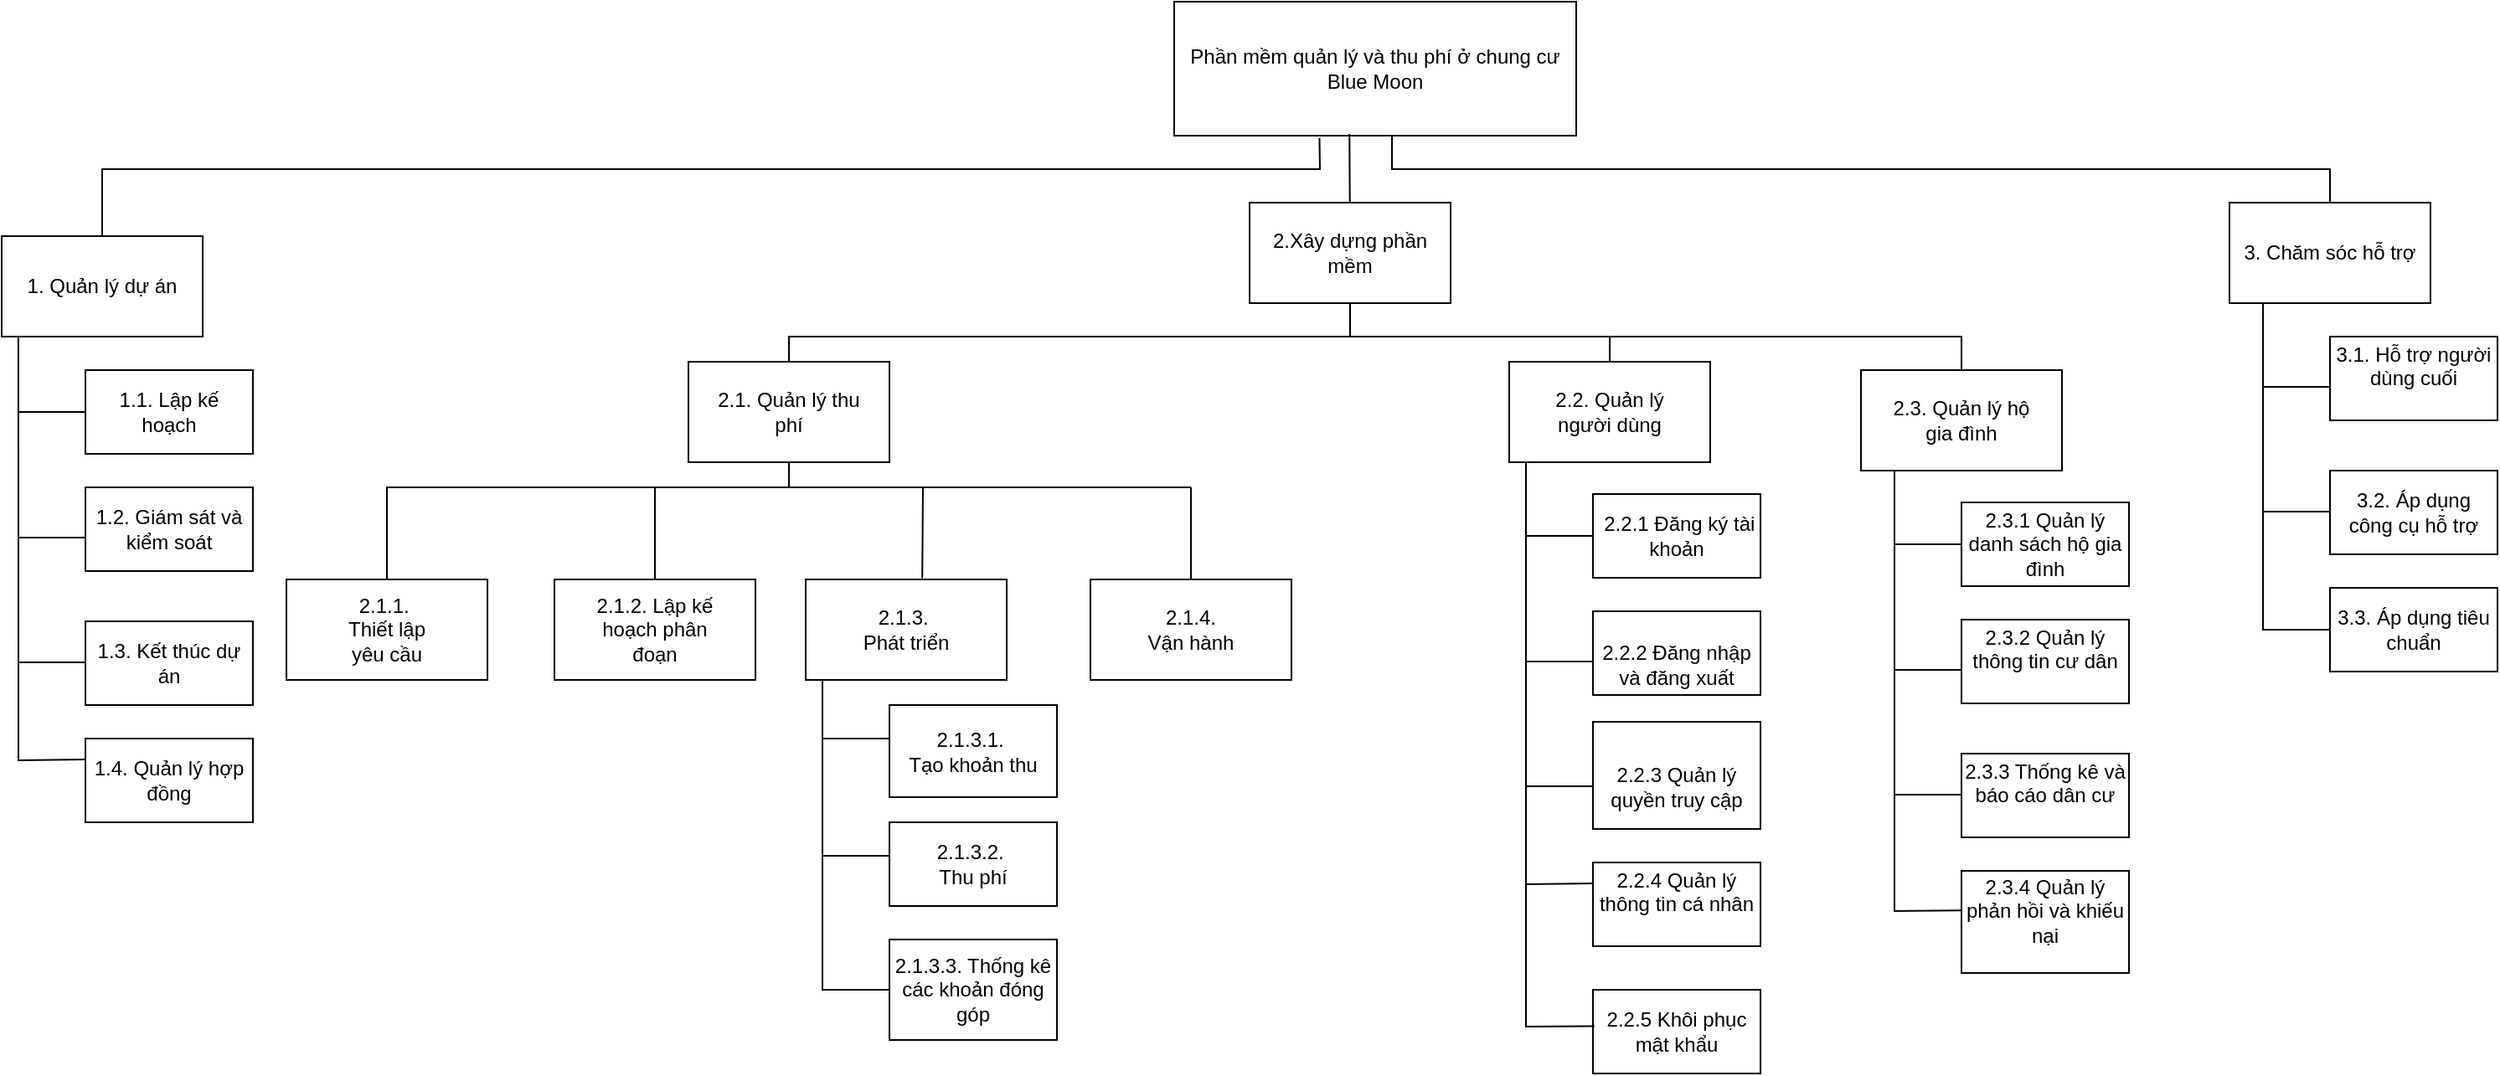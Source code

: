 <mxfile version="24.4.8" type="device">
  <diagram name="Page-1" id="k5kNYtwtWH9kNCxRxYLz">
    <mxGraphModel dx="985" dy="143" grid="1" gridSize="10" guides="1" tooltips="1" connect="1" arrows="1" fold="1" page="1" pageScale="1" pageWidth="850" pageHeight="1100" math="0" shadow="0">
      <root>
        <mxCell id="0" />
        <mxCell id="1" parent="0" />
        <mxCell id="to0TJb7XdhagzbTe4of1-1" value="Phần mềm quản lý và thu phí ở chung cư Blue Moon" style="rounded=0;whiteSpace=wrap;html=1;" parent="1" vertex="1">
          <mxGeometry x="260" y="330" width="240" height="80" as="geometry" />
        </mxCell>
        <mxCell id="to0TJb7XdhagzbTe4of1-2" value="1. Quản lý dự án" style="rounded=0;whiteSpace=wrap;html=1;" parent="1" vertex="1">
          <mxGeometry x="-440" y="470" width="120" height="60" as="geometry" />
        </mxCell>
        <mxCell id="to0TJb7XdhagzbTe4of1-3" value="2.Xây dựng phần mềm" style="rounded=0;whiteSpace=wrap;html=1;" parent="1" vertex="1">
          <mxGeometry x="305" y="450" width="120" height="60" as="geometry" />
        </mxCell>
        <mxCell id="to0TJb7XdhagzbTe4of1-4" value="3. Chăm sóc hỗ trợ" style="rounded=0;whiteSpace=wrap;html=1;" parent="1" vertex="1">
          <mxGeometry x="890" y="450" width="120" height="60" as="geometry" />
        </mxCell>
        <mxCell id="to0TJb7XdhagzbTe4of1-5" value="" style="endArrow=none;html=1;rounded=0;entryX=0.403;entryY=1.017;entryDx=0;entryDy=0;entryPerimeter=0;exitX=0.5;exitY=0;exitDx=0;exitDy=0;" parent="1" source="to0TJb7XdhagzbTe4of1-2" edge="1">
          <mxGeometry width="50" height="50" relative="1" as="geometry">
            <mxPoint x="150" y="480" as="sourcePoint" />
            <mxPoint x="346.72" y="411.36" as="targetPoint" />
            <Array as="points">
              <mxPoint x="-380" y="430" />
              <mxPoint x="347" y="430" />
            </Array>
          </mxGeometry>
        </mxCell>
        <mxCell id="to0TJb7XdhagzbTe4of1-9" value="" style="endArrow=none;html=1;rounded=0;entryX=0.436;entryY=0.988;entryDx=0;entryDy=0;entryPerimeter=0;" parent="1" source="to0TJb7XdhagzbTe4of1-3" target="to0TJb7XdhagzbTe4of1-1" edge="1">
          <mxGeometry width="50" height="50" relative="1" as="geometry">
            <mxPoint x="340" y="540" as="sourcePoint" />
            <mxPoint x="390" y="490" as="targetPoint" />
          </mxGeometry>
        </mxCell>
        <mxCell id="to0TJb7XdhagzbTe4of1-10" value="" style="endArrow=none;html=1;rounded=0;exitX=0.5;exitY=0;exitDx=0;exitDy=0;" parent="1" source="to0TJb7XdhagzbTe4of1-4" edge="1">
          <mxGeometry width="50" height="50" relative="1" as="geometry">
            <mxPoint x="340" y="540" as="sourcePoint" />
            <mxPoint x="390" y="410" as="targetPoint" />
            <Array as="points">
              <mxPoint x="950" y="430" />
              <mxPoint x="390" y="430" />
            </Array>
          </mxGeometry>
        </mxCell>
        <mxCell id="to0TJb7XdhagzbTe4of1-11" value="" style="endArrow=none;html=1;rounded=0;entryX=0.083;entryY=1.01;entryDx=0;entryDy=0;entryPerimeter=0;exitX=0;exitY=0.25;exitDx=0;exitDy=0;" parent="1" source="to0TJb7XdhagzbTe4of1-20" target="to0TJb7XdhagzbTe4of1-2" edge="1">
          <mxGeometry width="50" height="50" relative="1" as="geometry">
            <mxPoint x="-430" y="790" as="sourcePoint" />
            <mxPoint x="-420" y="540" as="targetPoint" />
            <Array as="points">
              <mxPoint x="-430" y="783" />
            </Array>
          </mxGeometry>
        </mxCell>
        <mxCell id="to0TJb7XdhagzbTe4of1-13" value="1.1. Lập kế&#xa;hoạch" style="rounded=0;whiteSpace=wrap;html=1;" parent="1" vertex="1">
          <mxGeometry x="-390" y="550" width="100" height="50" as="geometry" />
        </mxCell>
        <mxCell id="to0TJb7XdhagzbTe4of1-15" value="1.2. Giám sát và&#xa;kiểm soát" style="rounded=0;whiteSpace=wrap;html=1;" parent="1" vertex="1">
          <mxGeometry x="-390" y="620" width="100" height="50" as="geometry" />
        </mxCell>
        <mxCell id="to0TJb7XdhagzbTe4of1-18" value="1.3. Kết thúc dự&#xa;án" style="rounded=0;whiteSpace=wrap;html=1;" parent="1" vertex="1">
          <mxGeometry x="-390" y="700" width="100" height="50" as="geometry" />
        </mxCell>
        <mxCell id="to0TJb7XdhagzbTe4of1-20" value="1.4. Quản lý hợp&#xa;đồng" style="rounded=0;whiteSpace=wrap;html=1;" parent="1" vertex="1">
          <mxGeometry x="-390" y="770" width="100" height="50" as="geometry" />
        </mxCell>
        <mxCell id="to0TJb7XdhagzbTe4of1-21" value="" style="endArrow=none;html=1;rounded=0;entryX=0;entryY=0.5;entryDx=0;entryDy=0;" parent="1" target="to0TJb7XdhagzbTe4of1-13" edge="1">
          <mxGeometry width="50" height="50" relative="1" as="geometry">
            <mxPoint x="-430" y="575" as="sourcePoint" />
            <mxPoint x="120" y="470" as="targetPoint" />
          </mxGeometry>
        </mxCell>
        <mxCell id="to0TJb7XdhagzbTe4of1-22" value="" style="endArrow=none;html=1;rounded=0;entryX=0;entryY=0.5;entryDx=0;entryDy=0;" parent="1" edge="1">
          <mxGeometry width="50" height="50" relative="1" as="geometry">
            <mxPoint x="-430" y="650" as="sourcePoint" />
            <mxPoint x="-390" y="650" as="targetPoint" />
          </mxGeometry>
        </mxCell>
        <mxCell id="to0TJb7XdhagzbTe4of1-23" value="" style="endArrow=none;html=1;rounded=0;entryX=0;entryY=0.5;entryDx=0;entryDy=0;" parent="1" edge="1">
          <mxGeometry width="50" height="50" relative="1" as="geometry">
            <mxPoint x="-430" y="724.5" as="sourcePoint" />
            <mxPoint x="-390" y="724.5" as="targetPoint" />
          </mxGeometry>
        </mxCell>
        <mxCell id="to0TJb7XdhagzbTe4of1-25" value="" style="endArrow=none;html=1;rounded=0;entryX=0.083;entryY=1.01;entryDx=0;entryDy=0;entryPerimeter=0;exitX=0;exitY=0.5;exitDx=0;exitDy=0;" parent="1" source="to0TJb7XdhagzbTe4of1-29" edge="1">
          <mxGeometry width="50" height="50" relative="1" as="geometry">
            <mxPoint x="910" y="769.5" as="sourcePoint" />
            <mxPoint x="910" y="510.5" as="targetPoint" />
            <Array as="points">
              <mxPoint x="910" y="705" />
            </Array>
          </mxGeometry>
        </mxCell>
        <mxCell id="to0TJb7XdhagzbTe4of1-27" value="&lt;div&gt;3.1. Hỗ trợ người dùng cuối&lt;/div&gt;&lt;div&gt;&lt;br&gt;&lt;/div&gt;" style="rounded=0;whiteSpace=wrap;html=1;" parent="1" vertex="1">
          <mxGeometry x="950" y="530" width="100" height="50" as="geometry" />
        </mxCell>
        <mxCell id="to0TJb7XdhagzbTe4of1-28" value="&lt;div&gt;3.2. Áp dụng&lt;/div&gt;&lt;div&gt;công cụ hỗ trợ&lt;/div&gt;" style="rounded=0;whiteSpace=wrap;html=1;" parent="1" vertex="1">
          <mxGeometry x="950" y="610" width="100" height="50" as="geometry" />
        </mxCell>
        <mxCell id="to0TJb7XdhagzbTe4of1-29" value="3.3. Áp dụng tiêu&lt;div&gt;chuẩn&lt;/div&gt;" style="rounded=0;whiteSpace=wrap;html=1;" parent="1" vertex="1">
          <mxGeometry x="950" y="680" width="100" height="50" as="geometry" />
        </mxCell>
        <mxCell id="to0TJb7XdhagzbTe4of1-31" value="" style="endArrow=none;html=1;rounded=0;entryX=0;entryY=0.5;entryDx=0;entryDy=0;" parent="1" edge="1">
          <mxGeometry width="50" height="50" relative="1" as="geometry">
            <mxPoint x="910" y="560" as="sourcePoint" />
            <mxPoint x="950" y="560" as="targetPoint" />
          </mxGeometry>
        </mxCell>
        <mxCell id="to0TJb7XdhagzbTe4of1-32" value="" style="endArrow=none;html=1;rounded=0;entryX=0;entryY=0.5;entryDx=0;entryDy=0;" parent="1" edge="1">
          <mxGeometry width="50" height="50" relative="1" as="geometry">
            <mxPoint x="910" y="634.5" as="sourcePoint" />
            <mxPoint x="950" y="634.5" as="targetPoint" />
          </mxGeometry>
        </mxCell>
        <mxCell id="to0TJb7XdhagzbTe4of1-33" value="2.1. Quản lý thu&lt;br&gt;phí" style="rounded=0;whiteSpace=wrap;html=1;" parent="1" vertex="1">
          <mxGeometry x="-30" y="545" width="120" height="60" as="geometry" />
        </mxCell>
        <mxCell id="to0TJb7XdhagzbTe4of1-34" value="2.2. Quản lý&#xa;người dùng" style="rounded=0;whiteSpace=wrap;html=1;" parent="1" vertex="1">
          <mxGeometry x="460" y="545" width="120" height="60" as="geometry" />
        </mxCell>
        <mxCell id="to0TJb7XdhagzbTe4of1-35" value="2.3. Quản lý hộ&#xa;gia đình" style="rounded=0;whiteSpace=wrap;html=1;" parent="1" vertex="1">
          <mxGeometry x="670" y="550" width="120" height="60" as="geometry" />
        </mxCell>
        <mxCell id="to0TJb7XdhagzbTe4of1-36" value="2.1.1. &#xa;Thiết lập&#xa;yêu cầu" style="rounded=0;whiteSpace=wrap;html=1;" parent="1" vertex="1">
          <mxGeometry x="-270" y="675" width="120" height="60" as="geometry" />
        </mxCell>
        <mxCell id="to0TJb7XdhagzbTe4of1-37" value="2.1.2. Lập kế&#xa;hoạch phân&#xa;đoạn" style="rounded=0;whiteSpace=wrap;html=1;" parent="1" vertex="1">
          <mxGeometry x="-110" y="675" width="120" height="60" as="geometry" />
        </mxCell>
        <mxCell id="to0TJb7XdhagzbTe4of1-38" value="2.1.3. &#xa;Phát triển" style="rounded=0;whiteSpace=wrap;html=1;" parent="1" vertex="1">
          <mxGeometry x="40" y="675" width="120" height="60" as="geometry" />
        </mxCell>
        <mxCell id="to0TJb7XdhagzbTe4of1-39" value="2.1.4.&#xa;Vận hành" style="rounded=0;whiteSpace=wrap;html=1;" parent="1" vertex="1">
          <mxGeometry x="210" y="675" width="120" height="60" as="geometry" />
        </mxCell>
        <mxCell id="to0TJb7XdhagzbTe4of1-40" value="" style="endArrow=none;html=1;rounded=0;exitX=0.5;exitY=0;exitDx=0;exitDy=0;" parent="1" source="to0TJb7XdhagzbTe4of1-36" target="to0TJb7XdhagzbTe4of1-33" edge="1">
          <mxGeometry width="50" height="50" relative="1" as="geometry">
            <mxPoint x="120" y="760" as="sourcePoint" />
            <mxPoint x="170" y="710" as="targetPoint" />
            <Array as="points">
              <mxPoint x="-210" y="620" />
              <mxPoint x="30" y="620" />
            </Array>
          </mxGeometry>
        </mxCell>
        <mxCell id="to0TJb7XdhagzbTe4of1-41" value="" style="endArrow=none;html=1;rounded=0;exitX=0.5;exitY=0;exitDx=0;exitDy=0;" parent="1" source="to0TJb7XdhagzbTe4of1-37" edge="1">
          <mxGeometry width="50" height="50" relative="1" as="geometry">
            <mxPoint x="120" y="760" as="sourcePoint" />
            <mxPoint x="-50" y="620" as="targetPoint" />
          </mxGeometry>
        </mxCell>
        <mxCell id="to0TJb7XdhagzbTe4of1-42" value="" style="endArrow=none;html=1;rounded=0;" parent="1" edge="1">
          <mxGeometry width="50" height="50" relative="1" as="geometry">
            <mxPoint x="30" y="620" as="sourcePoint" />
            <mxPoint x="270" y="620" as="targetPoint" />
          </mxGeometry>
        </mxCell>
        <mxCell id="to0TJb7XdhagzbTe4of1-44" value="" style="endArrow=none;html=1;rounded=0;" parent="1" source="to0TJb7XdhagzbTe4of1-39" edge="1">
          <mxGeometry width="50" height="50" relative="1" as="geometry">
            <mxPoint x="120" y="760" as="sourcePoint" />
            <mxPoint x="270" y="620" as="targetPoint" />
          </mxGeometry>
        </mxCell>
        <mxCell id="to0TJb7XdhagzbTe4of1-45" value="" style="endArrow=none;html=1;rounded=0;exitX=0.58;exitY=-0.013;exitDx=0;exitDy=0;exitPerimeter=0;" parent="1" source="to0TJb7XdhagzbTe4of1-38" edge="1">
          <mxGeometry width="50" height="50" relative="1" as="geometry">
            <mxPoint x="120" y="760" as="sourcePoint" />
            <mxPoint x="110" y="620" as="targetPoint" />
          </mxGeometry>
        </mxCell>
        <mxCell id="to0TJb7XdhagzbTe4of1-46" value="2.1.3.1. &#xa;Tạo khoản thu" style="rounded=0;whiteSpace=wrap;html=1;" parent="1" vertex="1">
          <mxGeometry x="90" y="750" width="100" height="55" as="geometry" />
        </mxCell>
        <mxCell id="to0TJb7XdhagzbTe4of1-47" value="2.1.3.2.&amp;nbsp;&lt;br&gt;Thu phí" style="rounded=0;whiteSpace=wrap;html=1;" parent="1" vertex="1">
          <mxGeometry x="90" y="820" width="100" height="50" as="geometry" />
        </mxCell>
        <mxCell id="to0TJb7XdhagzbTe4of1-48" value="2.1.3.3. Thống kê&#xa;các khoản đóng&#xa;góp" style="rounded=0;whiteSpace=wrap;html=1;" parent="1" vertex="1">
          <mxGeometry x="90" y="890" width="100" height="60" as="geometry" />
        </mxCell>
        <mxCell id="to0TJb7XdhagzbTe4of1-52" value="" style="endArrow=none;html=1;rounded=0;entryX=0.083;entryY=1.01;entryDx=0;entryDy=0;entryPerimeter=0;" parent="1" edge="1">
          <mxGeometry width="50" height="50" relative="1" as="geometry">
            <mxPoint x="90" y="920" as="sourcePoint" />
            <mxPoint x="50" y="735" as="targetPoint" />
            <Array as="points">
              <mxPoint x="50" y="920" />
            </Array>
          </mxGeometry>
        </mxCell>
        <mxCell id="to0TJb7XdhagzbTe4of1-54" value="" style="endArrow=none;html=1;rounded=0;entryX=0;entryY=0.5;entryDx=0;entryDy=0;" parent="1" edge="1">
          <mxGeometry width="50" height="50" relative="1" as="geometry">
            <mxPoint x="50" y="770" as="sourcePoint" />
            <mxPoint x="90" y="770" as="targetPoint" />
          </mxGeometry>
        </mxCell>
        <mxCell id="to0TJb7XdhagzbTe4of1-55" value="" style="endArrow=none;html=1;rounded=0;entryX=0;entryY=0.5;entryDx=0;entryDy=0;" parent="1" edge="1">
          <mxGeometry width="50" height="50" relative="1" as="geometry">
            <mxPoint x="50" y="840" as="sourcePoint" />
            <mxPoint x="90" y="840" as="targetPoint" />
          </mxGeometry>
        </mxCell>
        <mxCell id="to0TJb7XdhagzbTe4of1-56" value="" style="endArrow=none;html=1;rounded=0;entryX=0.5;entryY=1;entryDx=0;entryDy=0;exitX=0.5;exitY=0;exitDx=0;exitDy=0;" parent="1" source="to0TJb7XdhagzbTe4of1-33" target="to0TJb7XdhagzbTe4of1-3" edge="1">
          <mxGeometry width="50" height="50" relative="1" as="geometry">
            <mxPoint x="240" y="610" as="sourcePoint" />
            <mxPoint x="290" y="560" as="targetPoint" />
            <Array as="points">
              <mxPoint x="30" y="530" />
              <mxPoint x="365" y="530" />
            </Array>
          </mxGeometry>
        </mxCell>
        <mxCell id="to0TJb7XdhagzbTe4of1-57" value="" style="endArrow=none;html=1;rounded=0;exitX=0.5;exitY=0;exitDx=0;exitDy=0;" parent="1" source="to0TJb7XdhagzbTe4of1-35" edge="1">
          <mxGeometry width="50" height="50" relative="1" as="geometry">
            <mxPoint x="470" y="610" as="sourcePoint" />
            <mxPoint x="360" y="530" as="targetPoint" />
            <Array as="points">
              <mxPoint x="730" y="530" />
            </Array>
          </mxGeometry>
        </mxCell>
        <mxCell id="to0TJb7XdhagzbTe4of1-58" value="" style="endArrow=none;html=1;rounded=0;" parent="1" source="to0TJb7XdhagzbTe4of1-34" edge="1">
          <mxGeometry width="50" height="50" relative="1" as="geometry">
            <mxPoint x="470" y="610" as="sourcePoint" />
            <mxPoint x="520" y="530" as="targetPoint" />
          </mxGeometry>
        </mxCell>
        <mxCell id="to0TJb7XdhagzbTe4of1-59" value="" style="endArrow=none;html=1;rounded=0;entryX=0.083;entryY=1.01;entryDx=0;entryDy=0;entryPerimeter=0;exitX=0;exitY=0.25;exitDx=0;exitDy=0;" parent="1" source="to0TJb7XdhagzbTe4of1-63" edge="1">
          <mxGeometry width="50" height="50" relative="1" as="geometry">
            <mxPoint x="470" y="864" as="sourcePoint" />
            <mxPoint x="470" y="605" as="targetPoint" />
            <Array as="points">
              <mxPoint x="470" y="857" />
            </Array>
          </mxGeometry>
        </mxCell>
        <mxCell id="to0TJb7XdhagzbTe4of1-60" value="&lt;b&gt;&lt;br&gt;&lt;/b&gt;&amp;nbsp;2.2.1 Đăng ký tài khoản&lt;div&gt;&lt;br&gt;&lt;/div&gt;" style="rounded=0;whiteSpace=wrap;html=1;" parent="1" vertex="1">
          <mxGeometry x="510" y="624" width="100" height="50" as="geometry" />
        </mxCell>
        <mxCell id="to0TJb7XdhagzbTe4of1-61" value="&lt;br&gt;2.2.2 Đăng nhập và đăng xuất" style="rounded=0;whiteSpace=wrap;html=1;" parent="1" vertex="1">
          <mxGeometry x="510" y="694" width="100" height="50" as="geometry" />
        </mxCell>
        <mxCell id="to0TJb7XdhagzbTe4of1-62" value="&lt;br&gt;2.2.3 Quản lý quyền truy cập" style="rounded=0;whiteSpace=wrap;html=1;" parent="1" vertex="1">
          <mxGeometry x="510" y="760" width="100" height="64" as="geometry" />
        </mxCell>
        <mxCell id="to0TJb7XdhagzbTe4of1-63" value="2.2.4 Quản lý thông tin cá nhân&lt;div&gt;&lt;br/&gt;&lt;/div&gt;" style="rounded=0;whiteSpace=wrap;html=1;" parent="1" vertex="1">
          <mxGeometry x="510" y="844" width="100" height="50" as="geometry" />
        </mxCell>
        <mxCell id="to0TJb7XdhagzbTe4of1-64" value="" style="endArrow=none;html=1;rounded=0;entryX=0;entryY=0.5;entryDx=0;entryDy=0;" parent="1" target="to0TJb7XdhagzbTe4of1-60" edge="1">
          <mxGeometry width="50" height="50" relative="1" as="geometry">
            <mxPoint x="470" y="649" as="sourcePoint" />
            <mxPoint x="1020" y="544" as="targetPoint" />
          </mxGeometry>
        </mxCell>
        <mxCell id="to0TJb7XdhagzbTe4of1-65" value="" style="endArrow=none;html=1;rounded=0;entryX=0;entryY=0.5;entryDx=0;entryDy=0;" parent="1" edge="1">
          <mxGeometry width="50" height="50" relative="1" as="geometry">
            <mxPoint x="470" y="724" as="sourcePoint" />
            <mxPoint x="510" y="724" as="targetPoint" />
          </mxGeometry>
        </mxCell>
        <mxCell id="to0TJb7XdhagzbTe4of1-66" value="" style="endArrow=none;html=1;rounded=0;entryX=0;entryY=0.5;entryDx=0;entryDy=0;" parent="1" edge="1">
          <mxGeometry width="50" height="50" relative="1" as="geometry">
            <mxPoint x="470" y="798.5" as="sourcePoint" />
            <mxPoint x="510" y="798.5" as="targetPoint" />
          </mxGeometry>
        </mxCell>
        <mxCell id="to0TJb7XdhagzbTe4of1-67" value="" style="endArrow=none;html=1;rounded=0;entryX=0.083;entryY=1.01;entryDx=0;entryDy=0;entryPerimeter=0;exitX=0.004;exitY=0.387;exitDx=0;exitDy=0;exitPerimeter=0;" parent="1" source="to0TJb7XdhagzbTe4of1-71" edge="1">
          <mxGeometry width="50" height="50" relative="1" as="geometry">
            <mxPoint x="690" y="869" as="sourcePoint" />
            <mxPoint x="690" y="610" as="targetPoint" />
            <Array as="points">
              <mxPoint x="690" y="873" />
            </Array>
          </mxGeometry>
        </mxCell>
        <mxCell id="to0TJb7XdhagzbTe4of1-68" value="&lt;br&gt;2.3.1 Quản lý danh sách hộ gia đình&lt;div&gt;&lt;br/&gt;&lt;/div&gt;" style="rounded=0;whiteSpace=wrap;html=1;" parent="1" vertex="1">
          <mxGeometry x="730" y="629" width="100" height="50" as="geometry" />
        </mxCell>
        <mxCell id="to0TJb7XdhagzbTe4of1-69" value="2.3.2 Quản lý thông tin cư dân&lt;div&gt;&lt;br/&gt;&lt;/div&gt;" style="rounded=0;whiteSpace=wrap;html=1;" parent="1" vertex="1">
          <mxGeometry x="730" y="699" width="100" height="50" as="geometry" />
        </mxCell>
        <mxCell id="to0TJb7XdhagzbTe4of1-70" value="2.3.3 Thống kê và báo cáo dân cư&lt;div&gt;&lt;br/&gt;&lt;/div&gt;" style="rounded=0;whiteSpace=wrap;html=1;" parent="1" vertex="1">
          <mxGeometry x="730" y="779" width="100" height="50" as="geometry" />
        </mxCell>
        <mxCell id="to0TJb7XdhagzbTe4of1-71" value="2.3.4 Quản lý phản hồi và khiếu nại&lt;div&gt;&lt;br/&gt;&lt;/div&gt;" style="rounded=0;whiteSpace=wrap;html=1;" parent="1" vertex="1">
          <mxGeometry x="730" y="849" width="100" height="61" as="geometry" />
        </mxCell>
        <mxCell id="to0TJb7XdhagzbTe4of1-72" value="" style="endArrow=none;html=1;rounded=0;entryX=0;entryY=0.5;entryDx=0;entryDy=0;" parent="1" target="to0TJb7XdhagzbTe4of1-68" edge="1">
          <mxGeometry width="50" height="50" relative="1" as="geometry">
            <mxPoint x="690" y="654" as="sourcePoint" />
            <mxPoint x="1240" y="549" as="targetPoint" />
          </mxGeometry>
        </mxCell>
        <mxCell id="to0TJb7XdhagzbTe4of1-73" value="" style="endArrow=none;html=1;rounded=0;entryX=0;entryY=0.5;entryDx=0;entryDy=0;" parent="1" edge="1">
          <mxGeometry width="50" height="50" relative="1" as="geometry">
            <mxPoint x="690" y="729" as="sourcePoint" />
            <mxPoint x="730" y="729" as="targetPoint" />
          </mxGeometry>
        </mxCell>
        <mxCell id="to0TJb7XdhagzbTe4of1-74" value="" style="endArrow=none;html=1;rounded=0;entryX=0;entryY=0.5;entryDx=0;entryDy=0;" parent="1" edge="1">
          <mxGeometry width="50" height="50" relative="1" as="geometry">
            <mxPoint x="690" y="803.5" as="sourcePoint" />
            <mxPoint x="730" y="803.5" as="targetPoint" />
          </mxGeometry>
        </mxCell>
        <mxCell id="5N2UjGfaLHVpwLz67uvc-1" value="2.2.5 Khôi phục mật khẩu" style="rounded=0;whiteSpace=wrap;html=1;" vertex="1" parent="1">
          <mxGeometry x="510" y="920" width="100" height="50" as="geometry" />
        </mxCell>
        <mxCell id="5N2UjGfaLHVpwLz67uvc-2" value="" style="endArrow=none;html=1;rounded=0;exitX=0.008;exitY=0.436;exitDx=0;exitDy=0;exitPerimeter=0;" edge="1" parent="1" source="5N2UjGfaLHVpwLz67uvc-1">
          <mxGeometry width="50" height="50" relative="1" as="geometry">
            <mxPoint x="510" y="960" as="sourcePoint" />
            <mxPoint x="470" y="850" as="targetPoint" />
            <Array as="points">
              <mxPoint x="470" y="942" />
            </Array>
          </mxGeometry>
        </mxCell>
      </root>
    </mxGraphModel>
  </diagram>
</mxfile>
